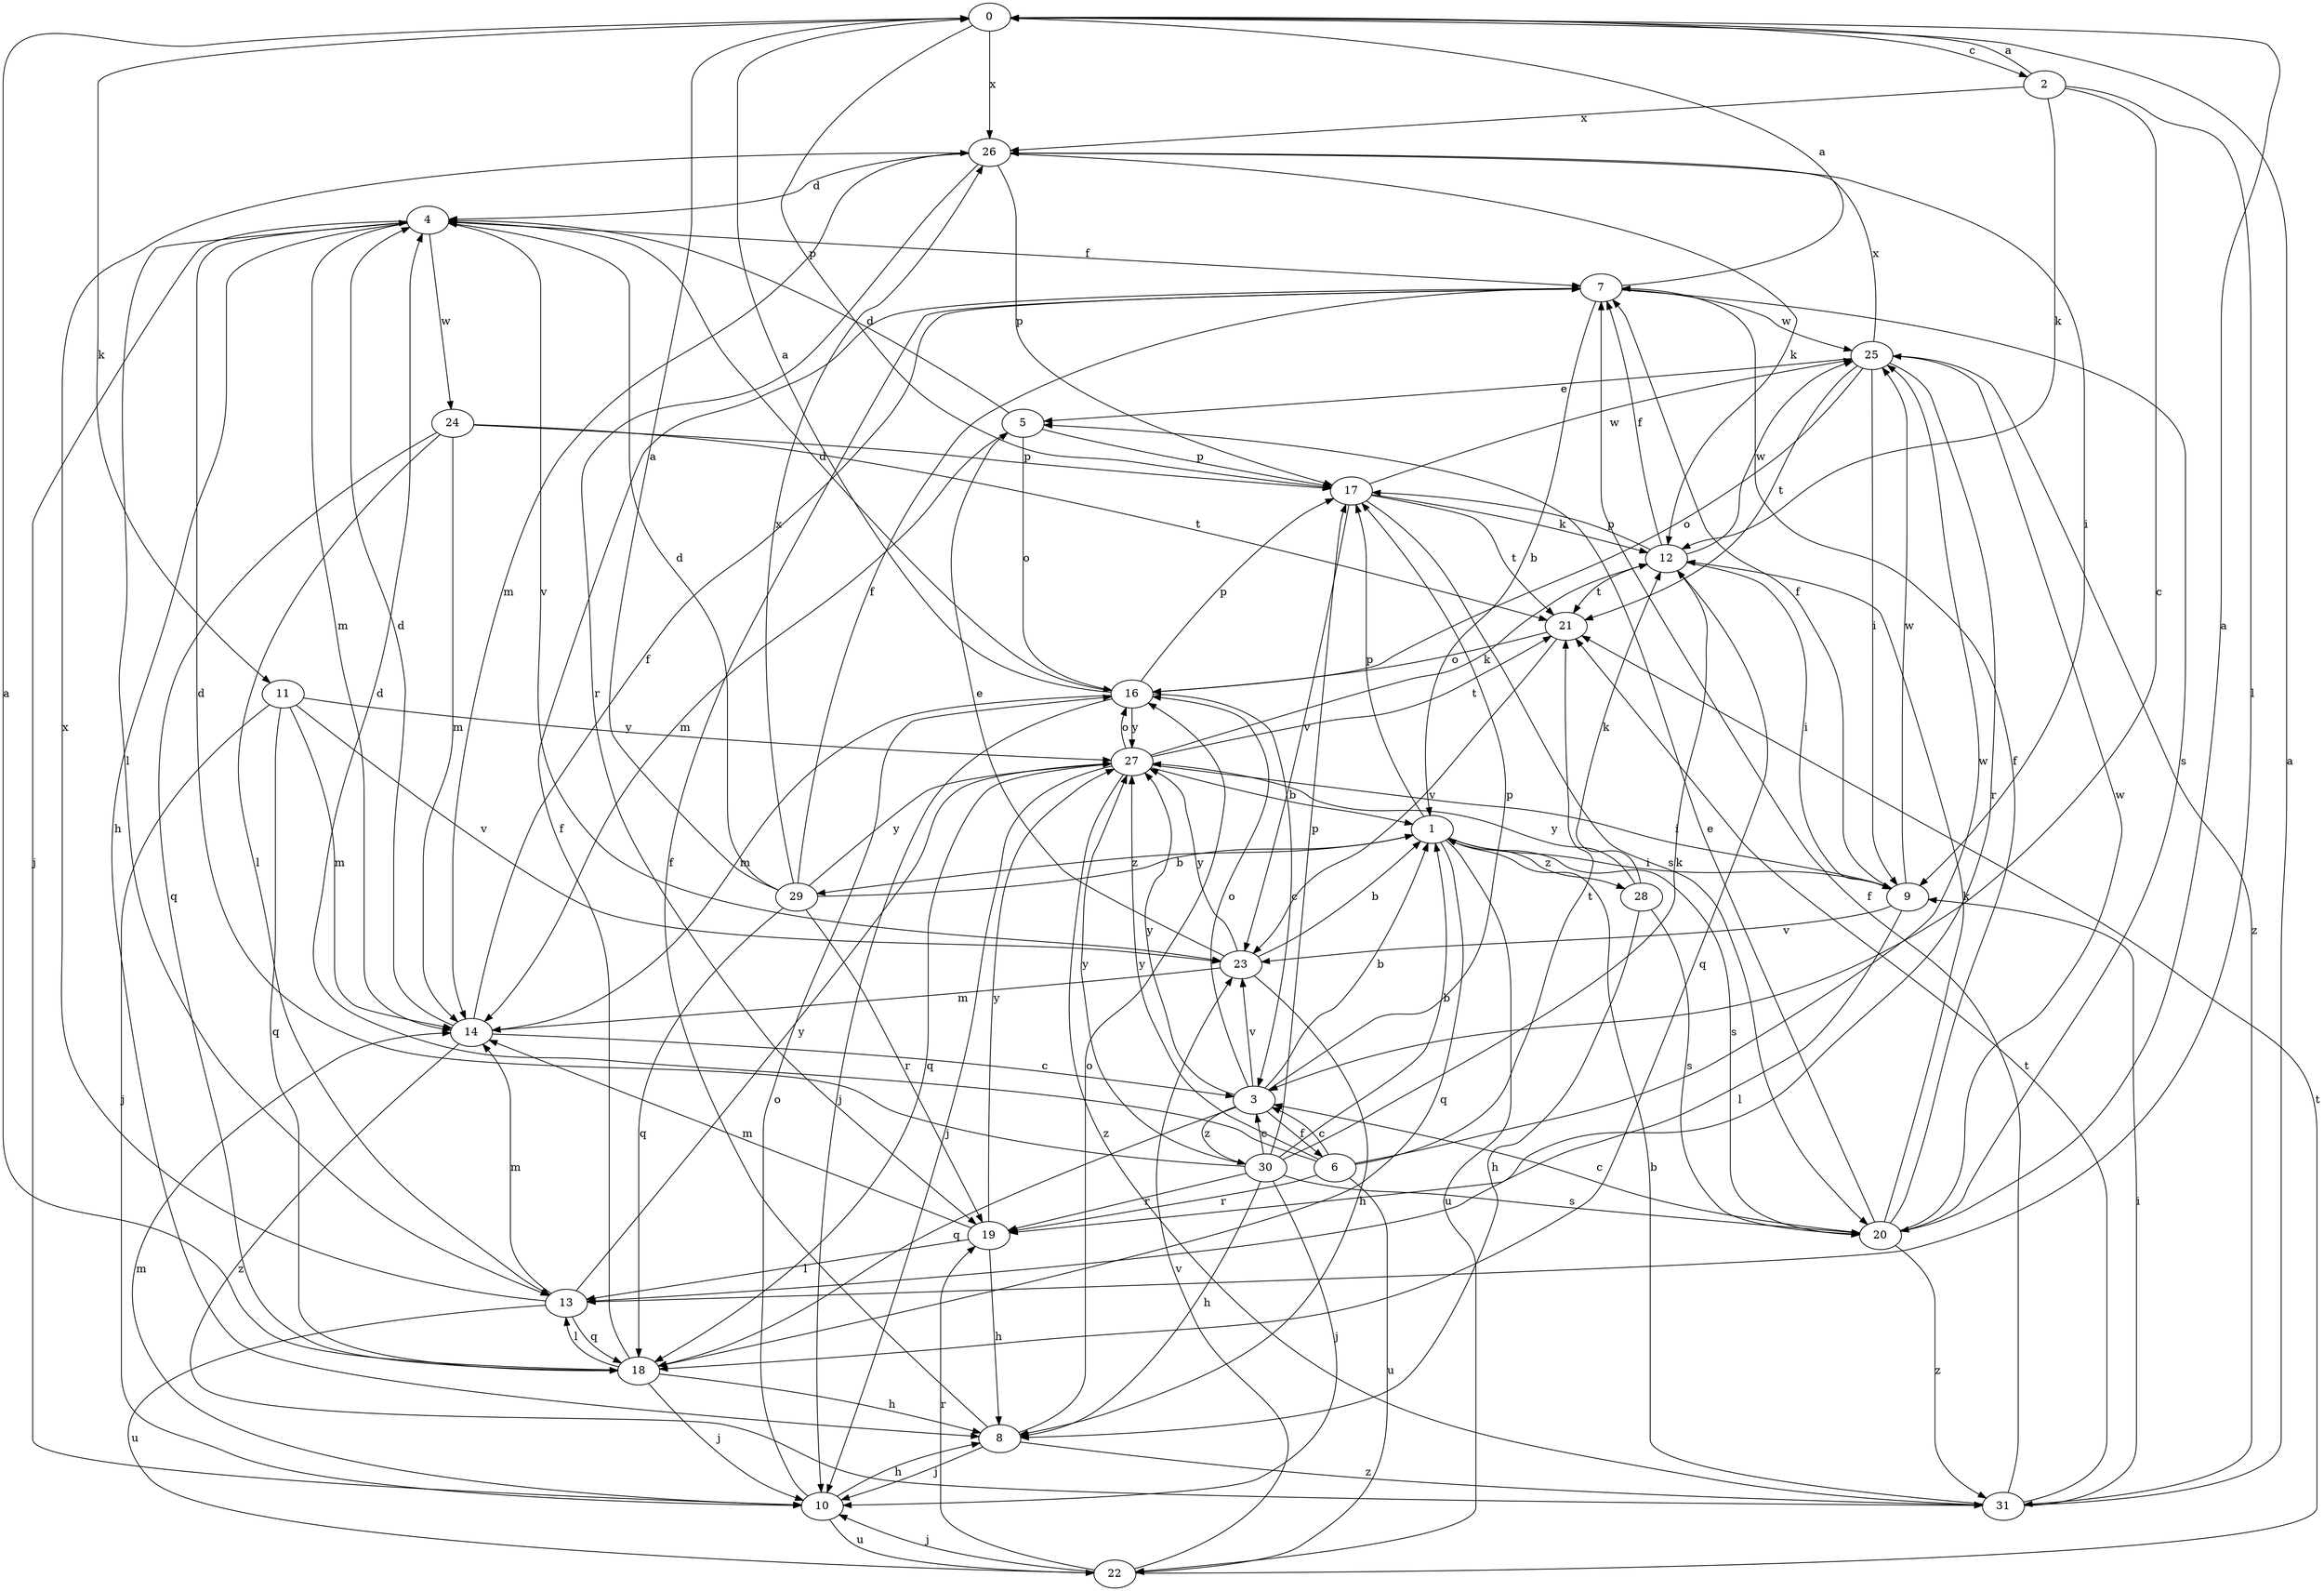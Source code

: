strict digraph  {
0;
1;
2;
3;
4;
5;
6;
7;
8;
9;
10;
11;
12;
13;
14;
16;
17;
18;
19;
20;
21;
22;
23;
24;
25;
26;
27;
28;
29;
30;
31;
0 -> 2  [label=c];
0 -> 11  [label=k];
0 -> 17  [label=p];
0 -> 26  [label=x];
1 -> 9  [label=i];
1 -> 17  [label=p];
1 -> 18  [label=q];
1 -> 20  [label=s];
1 -> 22  [label=u];
1 -> 28  [label=z];
1 -> 29  [label=z];
2 -> 0  [label=a];
2 -> 3  [label=c];
2 -> 12  [label=k];
2 -> 13  [label=l];
2 -> 26  [label=x];
3 -> 1  [label=b];
3 -> 6  [label=f];
3 -> 16  [label=o];
3 -> 17  [label=p];
3 -> 18  [label=q];
3 -> 23  [label=v];
3 -> 27  [label=y];
3 -> 30  [label=z];
4 -> 7  [label=f];
4 -> 8  [label=h];
4 -> 10  [label=j];
4 -> 13  [label=l];
4 -> 14  [label=m];
4 -> 23  [label=v];
4 -> 24  [label=w];
5 -> 4  [label=d];
5 -> 14  [label=m];
5 -> 16  [label=o];
5 -> 17  [label=p];
6 -> 3  [label=c];
6 -> 4  [label=d];
6 -> 19  [label=r];
6 -> 21  [label=t];
6 -> 22  [label=u];
6 -> 25  [label=w];
6 -> 27  [label=y];
7 -> 0  [label=a];
7 -> 1  [label=b];
7 -> 20  [label=s];
7 -> 25  [label=w];
8 -> 7  [label=f];
8 -> 10  [label=j];
8 -> 16  [label=o];
8 -> 31  [label=z];
9 -> 7  [label=f];
9 -> 13  [label=l];
9 -> 23  [label=v];
9 -> 25  [label=w];
10 -> 8  [label=h];
10 -> 14  [label=m];
10 -> 16  [label=o];
10 -> 22  [label=u];
11 -> 10  [label=j];
11 -> 14  [label=m];
11 -> 18  [label=q];
11 -> 23  [label=v];
11 -> 27  [label=y];
12 -> 7  [label=f];
12 -> 9  [label=i];
12 -> 17  [label=p];
12 -> 18  [label=q];
12 -> 21  [label=t];
12 -> 25  [label=w];
13 -> 14  [label=m];
13 -> 18  [label=q];
13 -> 22  [label=u];
13 -> 26  [label=x];
13 -> 27  [label=y];
14 -> 3  [label=c];
14 -> 4  [label=d];
14 -> 7  [label=f];
14 -> 31  [label=z];
16 -> 0  [label=a];
16 -> 3  [label=c];
16 -> 4  [label=d];
16 -> 10  [label=j];
16 -> 14  [label=m];
16 -> 17  [label=p];
16 -> 27  [label=y];
17 -> 12  [label=k];
17 -> 20  [label=s];
17 -> 21  [label=t];
17 -> 23  [label=v];
17 -> 25  [label=w];
18 -> 0  [label=a];
18 -> 7  [label=f];
18 -> 8  [label=h];
18 -> 10  [label=j];
18 -> 13  [label=l];
19 -> 8  [label=h];
19 -> 13  [label=l];
19 -> 14  [label=m];
19 -> 27  [label=y];
20 -> 0  [label=a];
20 -> 3  [label=c];
20 -> 5  [label=e];
20 -> 7  [label=f];
20 -> 12  [label=k];
20 -> 25  [label=w];
20 -> 31  [label=z];
21 -> 16  [label=o];
21 -> 23  [label=v];
22 -> 10  [label=j];
22 -> 19  [label=r];
22 -> 21  [label=t];
22 -> 23  [label=v];
23 -> 1  [label=b];
23 -> 5  [label=e];
23 -> 8  [label=h];
23 -> 14  [label=m];
23 -> 27  [label=y];
24 -> 13  [label=l];
24 -> 14  [label=m];
24 -> 17  [label=p];
24 -> 18  [label=q];
24 -> 21  [label=t];
25 -> 5  [label=e];
25 -> 9  [label=i];
25 -> 16  [label=o];
25 -> 19  [label=r];
25 -> 21  [label=t];
25 -> 26  [label=x];
25 -> 31  [label=z];
26 -> 4  [label=d];
26 -> 9  [label=i];
26 -> 12  [label=k];
26 -> 14  [label=m];
26 -> 17  [label=p];
26 -> 19  [label=r];
27 -> 1  [label=b];
27 -> 9  [label=i];
27 -> 10  [label=j];
27 -> 12  [label=k];
27 -> 16  [label=o];
27 -> 18  [label=q];
27 -> 21  [label=t];
27 -> 31  [label=z];
28 -> 8  [label=h];
28 -> 12  [label=k];
28 -> 20  [label=s];
28 -> 27  [label=y];
29 -> 0  [label=a];
29 -> 1  [label=b];
29 -> 4  [label=d];
29 -> 7  [label=f];
29 -> 18  [label=q];
29 -> 19  [label=r];
29 -> 26  [label=x];
29 -> 27  [label=y];
30 -> 1  [label=b];
30 -> 3  [label=c];
30 -> 4  [label=d];
30 -> 8  [label=h];
30 -> 10  [label=j];
30 -> 12  [label=k];
30 -> 17  [label=p];
30 -> 19  [label=r];
30 -> 20  [label=s];
30 -> 27  [label=y];
31 -> 0  [label=a];
31 -> 1  [label=b];
31 -> 7  [label=f];
31 -> 9  [label=i];
31 -> 21  [label=t];
}
